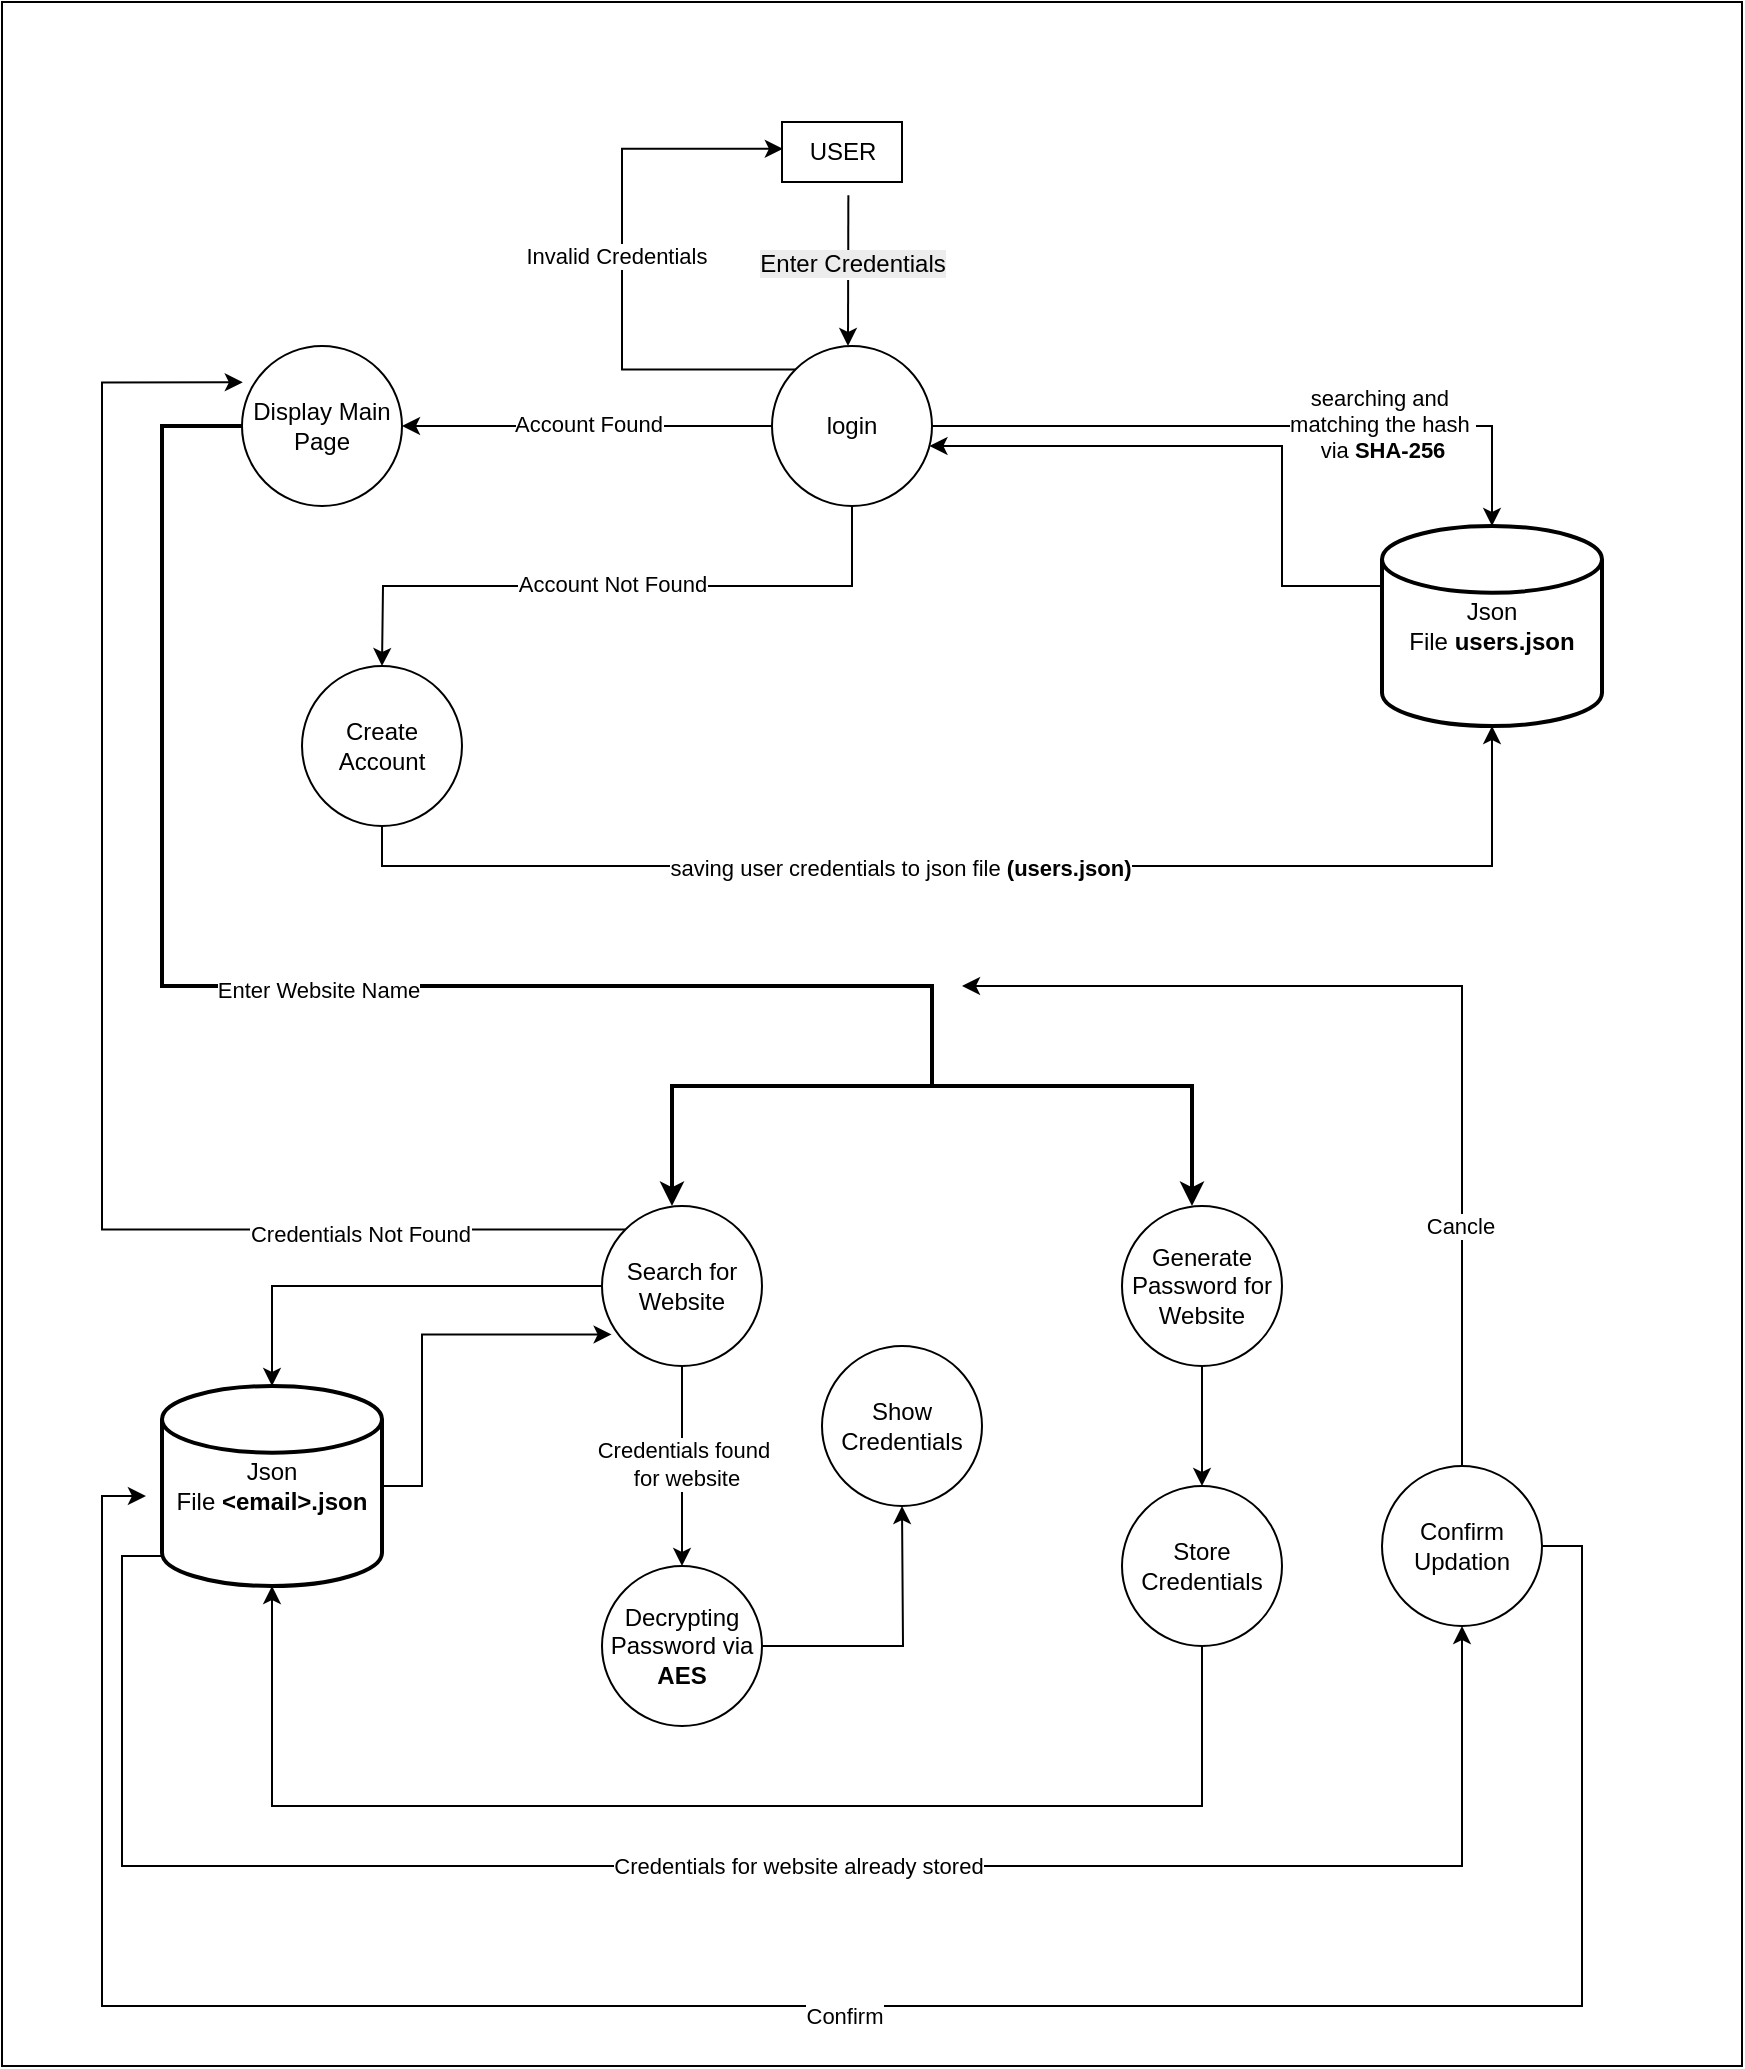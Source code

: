 <mxfile version="26.2.15">
  <diagram name="Page-1" id="FI5erpSHwoLlVZKaivrO">
    <mxGraphModel dx="1878" dy="619" grid="1" gridSize="10" guides="1" tooltips="1" connect="1" arrows="1" fold="1" page="1" pageScale="1" pageWidth="850" pageHeight="1100" math="0" shadow="0">
      <root>
        <mxCell id="0" />
        <mxCell id="1" parent="0" />
        <mxCell id="idpSlKm1QPqxhltKhmUc-55" value="" style="rounded=0;whiteSpace=wrap;html=1;" vertex="1" parent="1">
          <mxGeometry x="-40" y="48" width="870" height="1032" as="geometry" />
        </mxCell>
        <mxCell id="idpSlKm1QPqxhltKhmUc-1" value="USER" style="text;html=1;align=center;verticalAlign=middle;resizable=0;points=[];autosize=1;strokeColor=default;" vertex="1" parent="1">
          <mxGeometry x="350" y="108" width="60" height="30" as="geometry" />
        </mxCell>
        <mxCell id="idpSlKm1QPqxhltKhmUc-2" value="" style="endArrow=classic;html=1;rounded=0;exitX=0.553;exitY=1.22;exitDx=0;exitDy=0;exitPerimeter=0;" edge="1" parent="1" source="idpSlKm1QPqxhltKhmUc-1">
          <mxGeometry width="50" height="50" relative="1" as="geometry">
            <mxPoint x="400" y="350" as="sourcePoint" />
            <mxPoint x="383" y="220" as="targetPoint" />
          </mxGeometry>
        </mxCell>
        <mxCell id="idpSlKm1QPqxhltKhmUc-5" value="&lt;span style=&quot;font-size: 12px; text-wrap-mode: wrap; background-color: rgb(236, 236, 236);&quot;&gt;Enter Credentials&lt;/span&gt;" style="edgeLabel;html=1;align=center;verticalAlign=middle;resizable=0;points=[];" vertex="1" connectable="0" parent="idpSlKm1QPqxhltKhmUc-2">
          <mxGeometry x="-0.084" y="2" relative="1" as="geometry">
            <mxPoint as="offset" />
          </mxGeometry>
        </mxCell>
        <mxCell id="idpSlKm1QPqxhltKhmUc-11" style="edgeStyle=orthogonalEdgeStyle;rounded=0;orthogonalLoop=1;jettySize=auto;html=1;exitX=0.5;exitY=1;exitDx=0;exitDy=0;" edge="1" parent="1" source="idpSlKm1QPqxhltKhmUc-6">
          <mxGeometry relative="1" as="geometry">
            <mxPoint x="150" y="380" as="targetPoint" />
          </mxGeometry>
        </mxCell>
        <mxCell id="idpSlKm1QPqxhltKhmUc-12" value="Account Not Found" style="edgeLabel;html=1;align=center;verticalAlign=middle;resizable=0;points=[];" vertex="1" connectable="0" parent="idpSlKm1QPqxhltKhmUc-11">
          <mxGeometry x="0.02" y="-1" relative="1" as="geometry">
            <mxPoint as="offset" />
          </mxGeometry>
        </mxCell>
        <mxCell id="idpSlKm1QPqxhltKhmUc-19" style="edgeStyle=orthogonalEdgeStyle;rounded=0;orthogonalLoop=1;jettySize=auto;html=1;exitX=0;exitY=0.5;exitDx=0;exitDy=0;" edge="1" parent="1" source="idpSlKm1QPqxhltKhmUc-6">
          <mxGeometry relative="1" as="geometry">
            <mxPoint x="160" y="260" as="targetPoint" />
          </mxGeometry>
        </mxCell>
        <mxCell id="idpSlKm1QPqxhltKhmUc-20" value="Account Found" style="edgeLabel;html=1;align=center;verticalAlign=middle;resizable=0;points=[];" vertex="1" connectable="0" parent="idpSlKm1QPqxhltKhmUc-19">
          <mxGeometry x="-0.008" y="-1" relative="1" as="geometry">
            <mxPoint x="1" y="-1" as="offset" />
          </mxGeometry>
        </mxCell>
        <mxCell id="idpSlKm1QPqxhltKhmUc-6" value="login" style="ellipse;whiteSpace=wrap;html=1;aspect=fixed;" vertex="1" parent="1">
          <mxGeometry x="345" y="220" width="80" height="80" as="geometry" />
        </mxCell>
        <mxCell id="idpSlKm1QPqxhltKhmUc-9" style="edgeStyle=orthogonalEdgeStyle;rounded=0;orthogonalLoop=1;jettySize=auto;html=1;exitX=0;exitY=0.5;exitDx=0;exitDy=0;exitPerimeter=0;" edge="1" parent="1" source="idpSlKm1QPqxhltKhmUc-7" target="idpSlKm1QPqxhltKhmUc-6">
          <mxGeometry relative="1" as="geometry">
            <mxPoint x="430" y="270" as="targetPoint" />
            <Array as="points">
              <mxPoint x="600" y="340" />
              <mxPoint x="600" y="270" />
            </Array>
          </mxGeometry>
        </mxCell>
        <mxCell id="idpSlKm1QPqxhltKhmUc-7" value="Json File&lt;b&gt;&amp;nbsp;users.json&lt;/b&gt;" style="strokeWidth=2;html=1;shape=mxgraph.flowchart.database;whiteSpace=wrap;" vertex="1" parent="1">
          <mxGeometry x="650" y="310" width="110" height="100" as="geometry" />
        </mxCell>
        <mxCell id="idpSlKm1QPqxhltKhmUc-8" style="edgeStyle=orthogonalEdgeStyle;rounded=0;orthogonalLoop=1;jettySize=auto;html=1;exitX=1;exitY=0.5;exitDx=0;exitDy=0;entryX=0.5;entryY=0;entryDx=0;entryDy=0;entryPerimeter=0;" edge="1" parent="1" source="idpSlKm1QPqxhltKhmUc-6" target="idpSlKm1QPqxhltKhmUc-7">
          <mxGeometry relative="1" as="geometry" />
        </mxCell>
        <mxCell id="idpSlKm1QPqxhltKhmUc-35" value="searching and&amp;nbsp;&lt;div&gt;matching the hash&amp;nbsp;&lt;/div&gt;&lt;div&gt;via&amp;nbsp;&lt;b&gt;SHA-256&lt;/b&gt;&lt;/div&gt;" style="edgeLabel;html=1;align=center;verticalAlign=middle;resizable=0;points=[];" vertex="1" connectable="0" parent="idpSlKm1QPqxhltKhmUc-8">
          <mxGeometry x="0.288" y="1" relative="1" as="geometry">
            <mxPoint x="12" as="offset" />
          </mxGeometry>
        </mxCell>
        <mxCell id="idpSlKm1QPqxhltKhmUc-14" value="Create Account" style="ellipse;whiteSpace=wrap;html=1;aspect=fixed;" vertex="1" parent="1">
          <mxGeometry x="110" y="380" width="80" height="80" as="geometry" />
        </mxCell>
        <mxCell id="idpSlKm1QPqxhltKhmUc-15" style="edgeStyle=orthogonalEdgeStyle;rounded=0;orthogonalLoop=1;jettySize=auto;html=1;exitX=0.5;exitY=1;exitDx=0;exitDy=0;entryX=0.5;entryY=1;entryDx=0;entryDy=0;entryPerimeter=0;" edge="1" parent="1" source="idpSlKm1QPqxhltKhmUc-14" target="idpSlKm1QPqxhltKhmUc-7">
          <mxGeometry relative="1" as="geometry" />
        </mxCell>
        <mxCell id="idpSlKm1QPqxhltKhmUc-16" value="saving user credentials to json file &lt;b&gt;(users.json)&lt;/b&gt;" style="edgeLabel;html=1;align=center;verticalAlign=middle;resizable=0;points=[];" vertex="1" connectable="0" parent="idpSlKm1QPqxhltKhmUc-15">
          <mxGeometry x="-0.135" y="-1" relative="1" as="geometry">
            <mxPoint as="offset" />
          </mxGeometry>
        </mxCell>
        <mxCell id="idpSlKm1QPqxhltKhmUc-17" style="edgeStyle=orthogonalEdgeStyle;rounded=0;orthogonalLoop=1;jettySize=auto;html=1;exitX=0;exitY=0;exitDx=0;exitDy=0;entryX=0.007;entryY=0.447;entryDx=0;entryDy=0;entryPerimeter=0;" edge="1" parent="1" source="idpSlKm1QPqxhltKhmUc-6" target="idpSlKm1QPqxhltKhmUc-1">
          <mxGeometry relative="1" as="geometry">
            <Array as="points">
              <mxPoint x="270" y="232" />
              <mxPoint x="270" y="121" />
            </Array>
          </mxGeometry>
        </mxCell>
        <mxCell id="idpSlKm1QPqxhltKhmUc-18" value="Invalid Credentials" style="edgeLabel;html=1;align=center;verticalAlign=middle;resizable=0;points=[];" vertex="1" connectable="0" parent="idpSlKm1QPqxhltKhmUc-17">
          <mxGeometry x="0.038" y="3" relative="1" as="geometry">
            <mxPoint as="offset" />
          </mxGeometry>
        </mxCell>
        <mxCell id="idpSlKm1QPqxhltKhmUc-21" value="Display Main Page" style="ellipse;whiteSpace=wrap;html=1;aspect=fixed;" vertex="1" parent="1">
          <mxGeometry x="80" y="220" width="80" height="80" as="geometry" />
        </mxCell>
        <mxCell id="idpSlKm1QPqxhltKhmUc-25" style="edgeStyle=orthogonalEdgeStyle;rounded=0;orthogonalLoop=1;jettySize=auto;html=1;exitX=0;exitY=0.5;exitDx=0;exitDy=0;exitPerimeter=0;entryX=0;entryY=0.5;entryDx=0;entryDy=0;endArrow=none;startFill=0;strokeWidth=2;" edge="1" parent="1" source="idpSlKm1QPqxhltKhmUc-24" target="idpSlKm1QPqxhltKhmUc-21">
          <mxGeometry relative="1" as="geometry">
            <mxPoint x="60" y="300" as="targetPoint" />
            <Array as="points">
              <mxPoint x="425" y="540" />
              <mxPoint x="40" y="540" />
              <mxPoint x="40" y="260" />
            </Array>
          </mxGeometry>
        </mxCell>
        <mxCell id="idpSlKm1QPqxhltKhmUc-30" value="Enter Website Name" style="edgeLabel;html=1;align=center;verticalAlign=middle;resizable=0;points=[];" vertex="1" connectable="0" parent="idpSlKm1QPqxhltKhmUc-25">
          <mxGeometry x="-0.097" y="2" relative="1" as="geometry">
            <mxPoint as="offset" />
          </mxGeometry>
        </mxCell>
        <mxCell id="idpSlKm1QPqxhltKhmUc-24" value="" style="strokeWidth=2;html=1;shape=mxgraph.flowchart.annotation_2;align=left;labelPosition=right;pointerEvents=1;rotation=90;gradientColor=none;" vertex="1" parent="1">
          <mxGeometry x="395" y="460" width="60" height="260" as="geometry" />
        </mxCell>
        <mxCell id="idpSlKm1QPqxhltKhmUc-27" value="" style="endArrow=classic;html=1;rounded=0;exitX=0.5;exitY=0;exitDx=0;exitDy=0;exitPerimeter=0;strokeWidth=2;" edge="1" parent="1" source="idpSlKm1QPqxhltKhmUc-24">
          <mxGeometry width="50" height="50" relative="1" as="geometry">
            <mxPoint x="560" y="615" as="sourcePoint" />
            <mxPoint x="555" y="650" as="targetPoint" />
          </mxGeometry>
        </mxCell>
        <mxCell id="idpSlKm1QPqxhltKhmUc-29" value="" style="endArrow=classic;html=1;rounded=0;exitX=0.5;exitY=1;exitDx=0;exitDy=0;exitPerimeter=0;strokeWidth=2;" edge="1" parent="1" source="idpSlKm1QPqxhltKhmUc-24">
          <mxGeometry width="50" height="50" relative="1" as="geometry">
            <mxPoint x="575" y="610" as="sourcePoint" />
            <mxPoint x="295" y="650" as="targetPoint" />
          </mxGeometry>
        </mxCell>
        <mxCell id="idpSlKm1QPqxhltKhmUc-38" style="edgeStyle=orthogonalEdgeStyle;rounded=0;orthogonalLoop=1;jettySize=auto;html=1;exitX=0.5;exitY=1;exitDx=0;exitDy=0;" edge="1" parent="1" source="idpSlKm1QPqxhltKhmUc-31">
          <mxGeometry relative="1" as="geometry">
            <mxPoint x="300" y="830" as="targetPoint" />
          </mxGeometry>
        </mxCell>
        <mxCell id="idpSlKm1QPqxhltKhmUc-39" value="Credentials found&amp;nbsp;&lt;div&gt;for website&lt;/div&gt;" style="edgeLabel;html=1;align=center;verticalAlign=middle;resizable=0;points=[];" vertex="1" connectable="0" parent="idpSlKm1QPqxhltKhmUc-38">
          <mxGeometry x="0.005" y="1" relative="1" as="geometry">
            <mxPoint y="-1" as="offset" />
          </mxGeometry>
        </mxCell>
        <mxCell id="idpSlKm1QPqxhltKhmUc-41" style="edgeStyle=orthogonalEdgeStyle;rounded=0;orthogonalLoop=1;jettySize=auto;html=1;exitX=0;exitY=0;exitDx=0;exitDy=0;entryX=0.005;entryY=0.227;entryDx=0;entryDy=0;entryPerimeter=0;" edge="1" parent="1" source="idpSlKm1QPqxhltKhmUc-31" target="idpSlKm1QPqxhltKhmUc-21">
          <mxGeometry relative="1" as="geometry">
            <mxPoint y="330" as="targetPoint" />
            <Array as="points">
              <mxPoint x="10" y="662" />
              <mxPoint x="10" y="238" />
            </Array>
          </mxGeometry>
        </mxCell>
        <mxCell id="idpSlKm1QPqxhltKhmUc-42" value="Credentials Not Found" style="edgeLabel;html=1;align=center;verticalAlign=middle;resizable=0;points=[];" vertex="1" connectable="0" parent="idpSlKm1QPqxhltKhmUc-41">
          <mxGeometry x="-0.648" y="2" relative="1" as="geometry">
            <mxPoint as="offset" />
          </mxGeometry>
        </mxCell>
        <mxCell id="idpSlKm1QPqxhltKhmUc-31" value="Search for Website" style="ellipse;whiteSpace=wrap;html=1;aspect=fixed;" vertex="1" parent="1">
          <mxGeometry x="260" y="650" width="80" height="80" as="geometry" />
        </mxCell>
        <mxCell id="idpSlKm1QPqxhltKhmUc-43" style="edgeStyle=orthogonalEdgeStyle;rounded=0;orthogonalLoop=1;jettySize=auto;html=1;exitX=0.5;exitY=1;exitDx=0;exitDy=0;" edge="1" parent="1" source="idpSlKm1QPqxhltKhmUc-32">
          <mxGeometry relative="1" as="geometry">
            <mxPoint x="560" y="790" as="targetPoint" />
          </mxGeometry>
        </mxCell>
        <mxCell id="idpSlKm1QPqxhltKhmUc-32" value="Generate Password for Website" style="ellipse;whiteSpace=wrap;html=1;aspect=fixed;" vertex="1" parent="1">
          <mxGeometry x="520" y="650" width="80" height="80" as="geometry" />
        </mxCell>
        <mxCell id="idpSlKm1QPqxhltKhmUc-37" style="edgeStyle=orthogonalEdgeStyle;rounded=0;orthogonalLoop=1;jettySize=auto;html=1;exitX=1;exitY=0.5;exitDx=0;exitDy=0;exitPerimeter=0;entryX=0.06;entryY=0.803;entryDx=0;entryDy=0;entryPerimeter=0;" edge="1" parent="1" source="idpSlKm1QPqxhltKhmUc-33" target="idpSlKm1QPqxhltKhmUc-31">
          <mxGeometry relative="1" as="geometry">
            <mxPoint x="280" y="750" as="targetPoint" />
            <Array as="points">
              <mxPoint x="170" y="790" />
              <mxPoint x="170" y="714" />
            </Array>
          </mxGeometry>
        </mxCell>
        <mxCell id="idpSlKm1QPqxhltKhmUc-46" style="edgeStyle=orthogonalEdgeStyle;rounded=0;orthogonalLoop=1;jettySize=auto;html=1;exitX=0;exitY=0.85;exitDx=0;exitDy=0;exitPerimeter=0;entryX=0.5;entryY=1;entryDx=0;entryDy=0;" edge="1" parent="1" source="idpSlKm1QPqxhltKhmUc-33" target="idpSlKm1QPqxhltKhmUc-48">
          <mxGeometry relative="1" as="geometry">
            <Array as="points">
              <mxPoint x="20" y="825" />
              <mxPoint x="20" y="980" />
              <mxPoint x="690" y="980" />
            </Array>
          </mxGeometry>
        </mxCell>
        <mxCell id="idpSlKm1QPqxhltKhmUc-47" value="Credentials for website already stored" style="edgeLabel;html=1;align=center;verticalAlign=middle;resizable=0;points=[];" vertex="1" connectable="0" parent="idpSlKm1QPqxhltKhmUc-46">
          <mxGeometry x="0.063" relative="1" as="geometry">
            <mxPoint as="offset" />
          </mxGeometry>
        </mxCell>
        <mxCell id="idpSlKm1QPqxhltKhmUc-33" value="Json File&lt;b&gt;&amp;nbsp;&amp;lt;email&amp;gt;.json&lt;/b&gt;" style="strokeWidth=2;html=1;shape=mxgraph.flowchart.database;whiteSpace=wrap;" vertex="1" parent="1">
          <mxGeometry x="40" y="740" width="110" height="100" as="geometry" />
        </mxCell>
        <mxCell id="idpSlKm1QPqxhltKhmUc-36" style="edgeStyle=orthogonalEdgeStyle;rounded=0;orthogonalLoop=1;jettySize=auto;html=1;exitX=0;exitY=0.5;exitDx=0;exitDy=0;entryX=0.5;entryY=0;entryDx=0;entryDy=0;entryPerimeter=0;" edge="1" parent="1" source="idpSlKm1QPqxhltKhmUc-31" target="idpSlKm1QPqxhltKhmUc-33">
          <mxGeometry relative="1" as="geometry" />
        </mxCell>
        <mxCell id="idpSlKm1QPqxhltKhmUc-53" style="edgeStyle=orthogonalEdgeStyle;rounded=0;orthogonalLoop=1;jettySize=auto;html=1;exitX=1;exitY=0.5;exitDx=0;exitDy=0;" edge="1" parent="1" source="idpSlKm1QPqxhltKhmUc-40">
          <mxGeometry relative="1" as="geometry">
            <mxPoint x="410" y="800" as="targetPoint" />
          </mxGeometry>
        </mxCell>
        <mxCell id="idpSlKm1QPqxhltKhmUc-40" value="Decrypting Password via &lt;b&gt;AES&lt;/b&gt;" style="ellipse;whiteSpace=wrap;html=1;aspect=fixed;" vertex="1" parent="1">
          <mxGeometry x="260" y="830" width="80" height="80" as="geometry" />
        </mxCell>
        <mxCell id="idpSlKm1QPqxhltKhmUc-44" value="Store Credentials" style="ellipse;whiteSpace=wrap;html=1;aspect=fixed;" vertex="1" parent="1">
          <mxGeometry x="520" y="790" width="80" height="80" as="geometry" />
        </mxCell>
        <mxCell id="idpSlKm1QPqxhltKhmUc-45" style="edgeStyle=orthogonalEdgeStyle;rounded=0;orthogonalLoop=1;jettySize=auto;html=1;exitX=0.5;exitY=1;exitDx=0;exitDy=0;entryX=0.5;entryY=1;entryDx=0;entryDy=0;entryPerimeter=0;" edge="1" parent="1" source="idpSlKm1QPqxhltKhmUc-44" target="idpSlKm1QPqxhltKhmUc-33">
          <mxGeometry relative="1" as="geometry">
            <Array as="points">
              <mxPoint x="560" y="950" />
              <mxPoint x="95" y="950" />
            </Array>
          </mxGeometry>
        </mxCell>
        <mxCell id="idpSlKm1QPqxhltKhmUc-49" style="edgeStyle=orthogonalEdgeStyle;rounded=0;orthogonalLoop=1;jettySize=auto;html=1;exitX=0.5;exitY=0;exitDx=0;exitDy=0;" edge="1" parent="1" source="idpSlKm1QPqxhltKhmUc-48">
          <mxGeometry relative="1" as="geometry">
            <mxPoint x="440" y="540" as="targetPoint" />
            <Array as="points">
              <mxPoint x="690" y="540" />
            </Array>
          </mxGeometry>
        </mxCell>
        <mxCell id="idpSlKm1QPqxhltKhmUc-50" value="Cancle" style="edgeLabel;html=1;align=center;verticalAlign=middle;resizable=0;points=[];" vertex="1" connectable="0" parent="idpSlKm1QPqxhltKhmUc-49">
          <mxGeometry x="-0.509" y="1" relative="1" as="geometry">
            <mxPoint as="offset" />
          </mxGeometry>
        </mxCell>
        <mxCell id="idpSlKm1QPqxhltKhmUc-48" value="Confirm Updation" style="ellipse;whiteSpace=wrap;html=1;aspect=fixed;" vertex="1" parent="1">
          <mxGeometry x="650" y="780" width="80" height="80" as="geometry" />
        </mxCell>
        <mxCell id="idpSlKm1QPqxhltKhmUc-51" style="edgeStyle=orthogonalEdgeStyle;rounded=0;orthogonalLoop=1;jettySize=auto;html=1;exitX=1;exitY=0.5;exitDx=0;exitDy=0;entryX=-0.073;entryY=0.55;entryDx=0;entryDy=0;entryPerimeter=0;" edge="1" parent="1" source="idpSlKm1QPqxhltKhmUc-48" target="idpSlKm1QPqxhltKhmUc-33">
          <mxGeometry relative="1" as="geometry">
            <Array as="points">
              <mxPoint x="750" y="820" />
              <mxPoint x="750" y="1050" />
              <mxPoint x="10" y="1050" />
              <mxPoint x="10" y="795" />
            </Array>
          </mxGeometry>
        </mxCell>
        <mxCell id="idpSlKm1QPqxhltKhmUc-52" value="Confirm" style="edgeLabel;html=1;align=center;verticalAlign=middle;resizable=0;points=[];" vertex="1" connectable="0" parent="idpSlKm1QPqxhltKhmUc-51">
          <mxGeometry x="-0.022" y="5" relative="1" as="geometry">
            <mxPoint as="offset" />
          </mxGeometry>
        </mxCell>
        <mxCell id="idpSlKm1QPqxhltKhmUc-54" value="Show Credentials" style="ellipse;whiteSpace=wrap;html=1;aspect=fixed;" vertex="1" parent="1">
          <mxGeometry x="370" y="720" width="80" height="80" as="geometry" />
        </mxCell>
      </root>
    </mxGraphModel>
  </diagram>
</mxfile>
